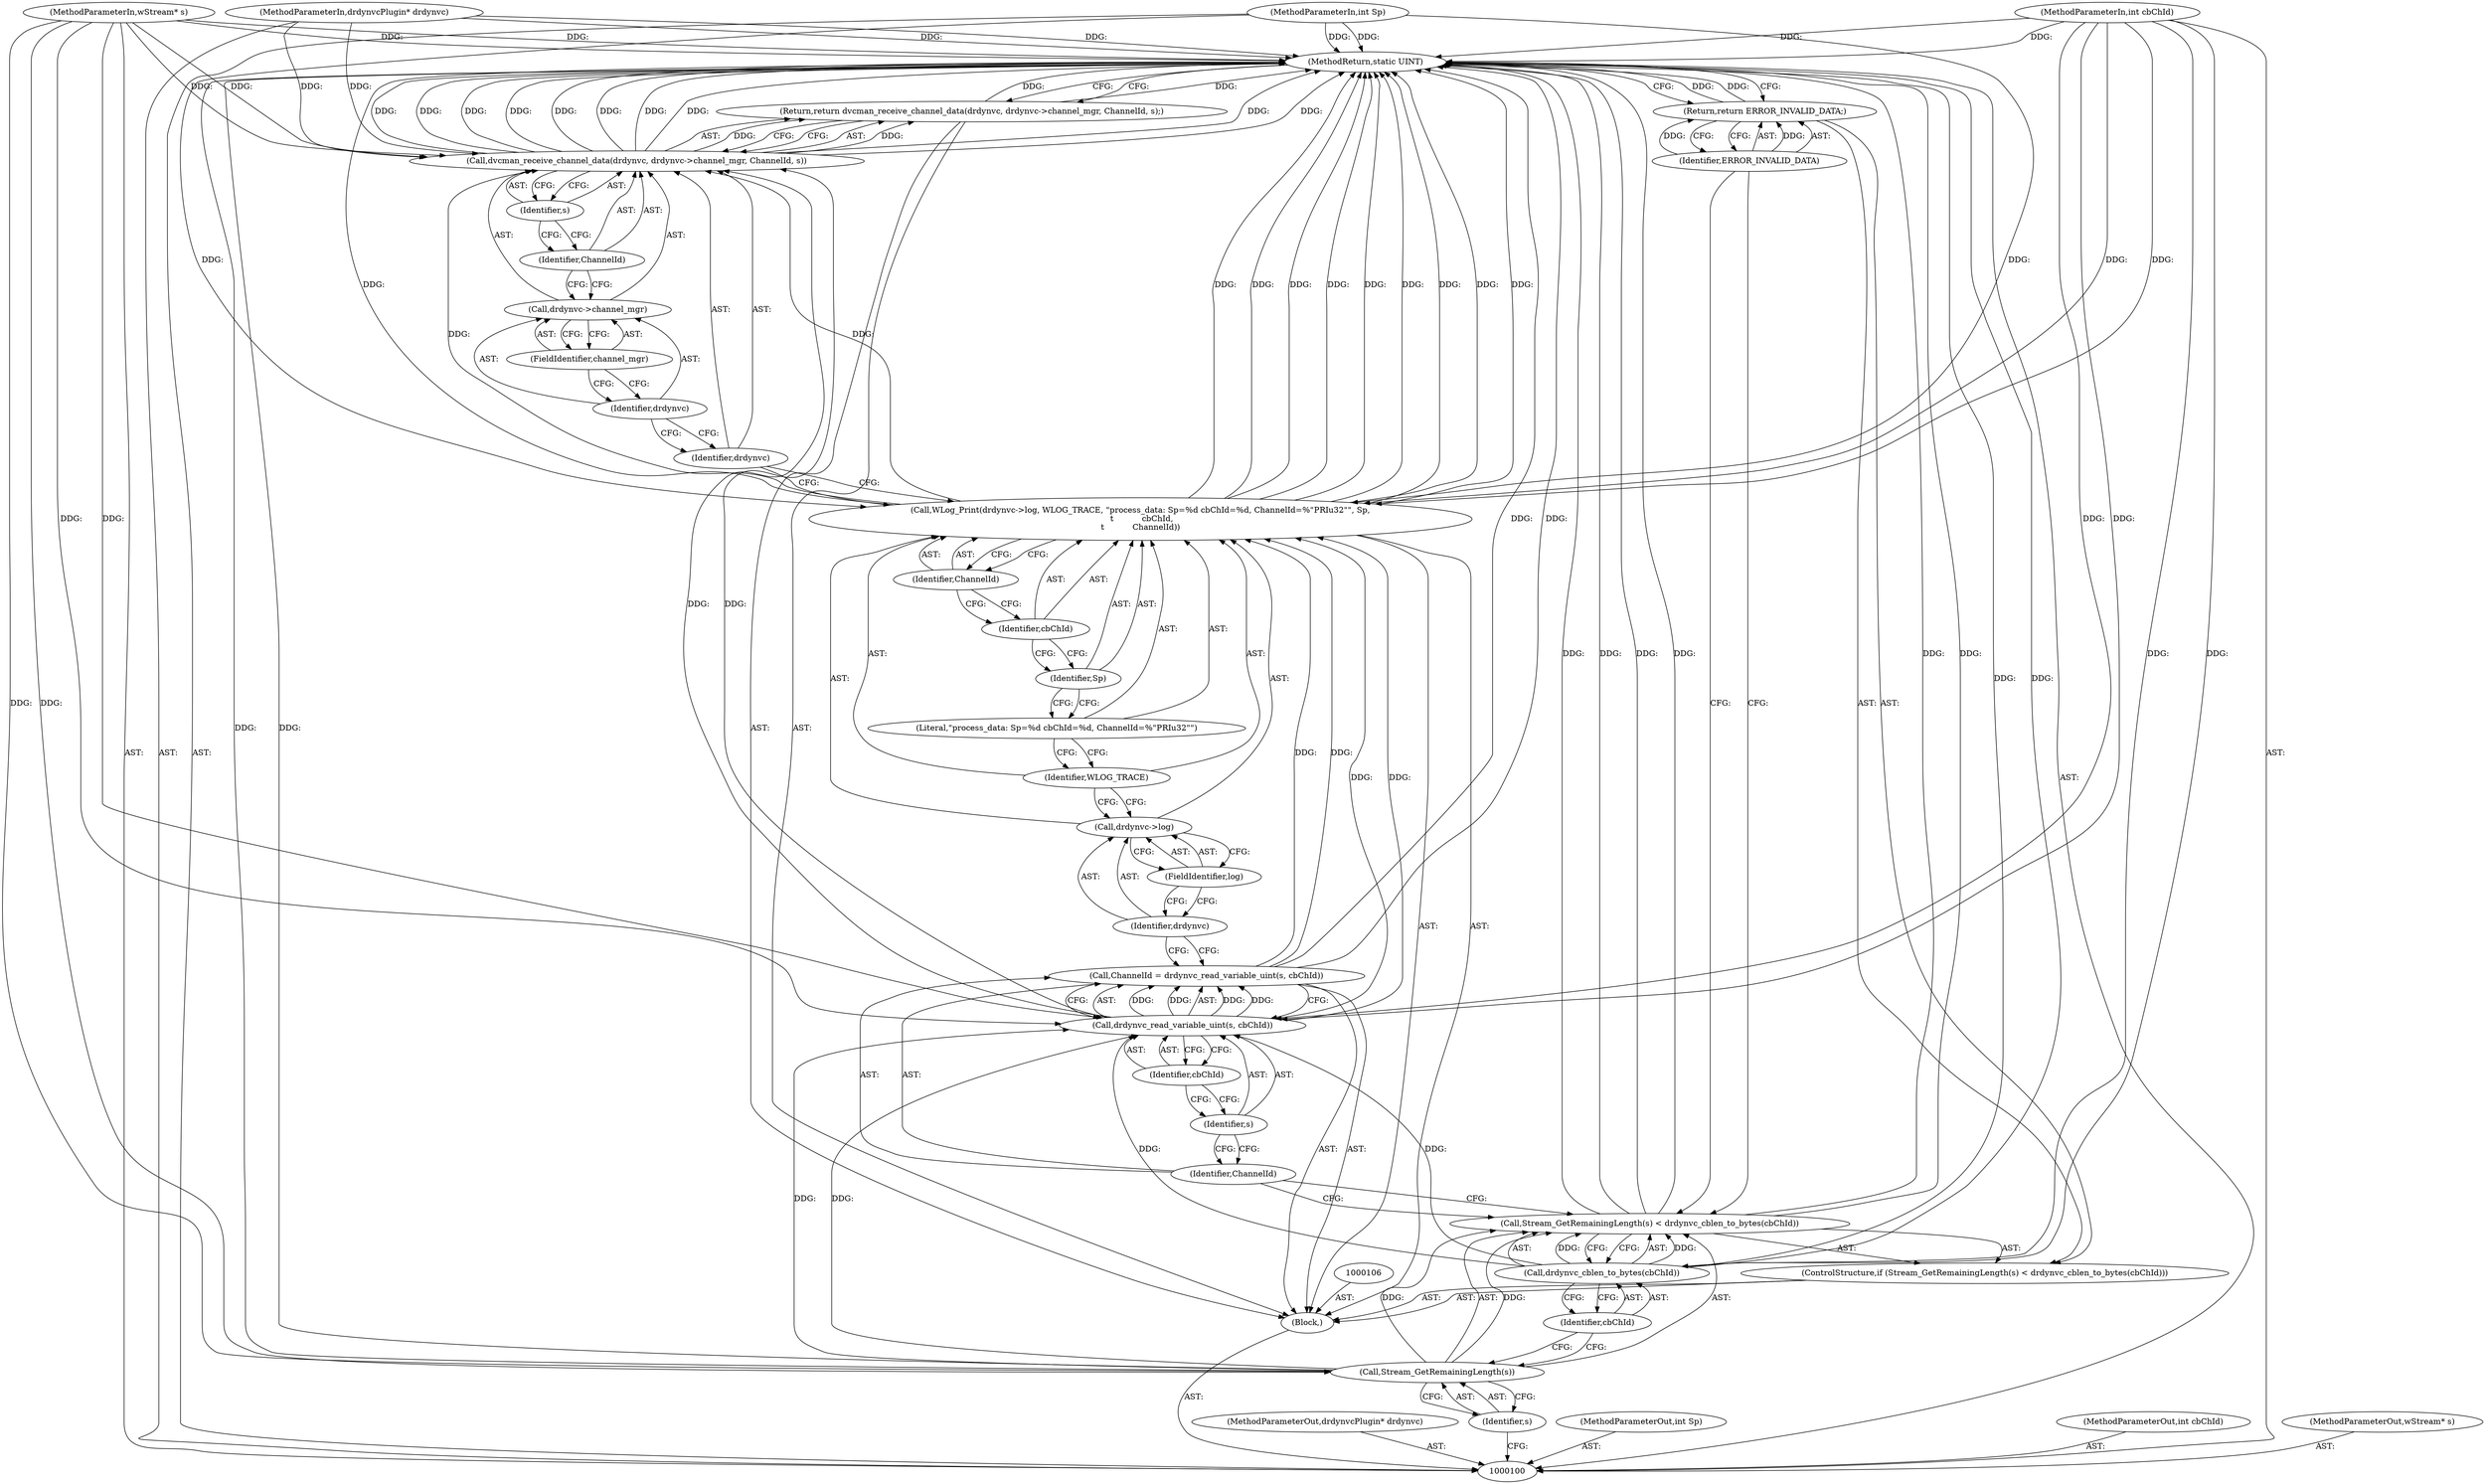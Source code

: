 digraph "0_FreeRDP_baee520e3dd9be6511c45a14c5f5e77784de1471_3" {
"1000137" [label="(MethodReturn,static UINT)"];
"1000101" [label="(MethodParameterIn,drdynvcPlugin* drdynvc)"];
"1000191" [label="(MethodParameterOut,drdynvcPlugin* drdynvc)"];
"1000102" [label="(MethodParameterIn,int Sp)"];
"1000192" [label="(MethodParameterOut,int Sp)"];
"1000103" [label="(MethodParameterIn,int cbChId)"];
"1000193" [label="(MethodParameterOut,int cbChId)"];
"1000121" [label="(Call,drdynvc->log)"];
"1000122" [label="(Identifier,drdynvc)"];
"1000120" [label="(Call,WLog_Print(drdynvc->log, WLOG_TRACE, \"process_data: Sp=%d cbChId=%d, ChannelId=%\"PRIu32\"\", Sp,\n \t           cbChId,\n\t           ChannelId))"];
"1000123" [label="(FieldIdentifier,log)"];
"1000124" [label="(Identifier,WLOG_TRACE)"];
"1000125" [label="(Literal,\"process_data: Sp=%d cbChId=%d, ChannelId=%\"PRIu32\"\")"];
"1000126" [label="(Identifier,Sp)"];
"1000127" [label="(Identifier,cbChId)"];
"1000128" [label="(Identifier,ChannelId)"];
"1000129" [label="(Return,return dvcman_receive_channel_data(drdynvc, drdynvc->channel_mgr, ChannelId, s);)"];
"1000131" [label="(Identifier,drdynvc)"];
"1000132" [label="(Call,drdynvc->channel_mgr)"];
"1000133" [label="(Identifier,drdynvc)"];
"1000134" [label="(FieldIdentifier,channel_mgr)"];
"1000135" [label="(Identifier,ChannelId)"];
"1000136" [label="(Identifier,s)"];
"1000130" [label="(Call,dvcman_receive_channel_data(drdynvc, drdynvc->channel_mgr, ChannelId, s))"];
"1000104" [label="(MethodParameterIn,wStream* s)"];
"1000194" [label="(MethodParameterOut,wStream* s)"];
"1000105" [label="(Block,)"];
"1000107" [label="(ControlStructure,if (Stream_GetRemainingLength(s) < drdynvc_cblen_to_bytes(cbChId)))"];
"1000110" [label="(Identifier,s)"];
"1000111" [label="(Call,drdynvc_cblen_to_bytes(cbChId))"];
"1000108" [label="(Call,Stream_GetRemainingLength(s) < drdynvc_cblen_to_bytes(cbChId))"];
"1000109" [label="(Call,Stream_GetRemainingLength(s))"];
"1000112" [label="(Identifier,cbChId)"];
"1000113" [label="(Return,return ERROR_INVALID_DATA;)"];
"1000114" [label="(Identifier,ERROR_INVALID_DATA)"];
"1000117" [label="(Call,drdynvc_read_variable_uint(s, cbChId))"];
"1000115" [label="(Call,ChannelId = drdynvc_read_variable_uint(s, cbChId))"];
"1000116" [label="(Identifier,ChannelId)"];
"1000118" [label="(Identifier,s)"];
"1000119" [label="(Identifier,cbChId)"];
"1000137" -> "1000100"  [label="AST: "];
"1000137" -> "1000113"  [label="CFG: "];
"1000137" -> "1000129"  [label="CFG: "];
"1000115" -> "1000137"  [label="DDG: "];
"1000108" -> "1000137"  [label="DDG: "];
"1000108" -> "1000137"  [label="DDG: "];
"1000108" -> "1000137"  [label="DDG: "];
"1000104" -> "1000137"  [label="DDG: "];
"1000130" -> "1000137"  [label="DDG: "];
"1000130" -> "1000137"  [label="DDG: "];
"1000130" -> "1000137"  [label="DDG: "];
"1000130" -> "1000137"  [label="DDG: "];
"1000130" -> "1000137"  [label="DDG: "];
"1000103" -> "1000137"  [label="DDG: "];
"1000120" -> "1000137"  [label="DDG: "];
"1000120" -> "1000137"  [label="DDG: "];
"1000120" -> "1000137"  [label="DDG: "];
"1000120" -> "1000137"  [label="DDG: "];
"1000120" -> "1000137"  [label="DDG: "];
"1000102" -> "1000137"  [label="DDG: "];
"1000111" -> "1000137"  [label="DDG: "];
"1000101" -> "1000137"  [label="DDG: "];
"1000109" -> "1000137"  [label="DDG: "];
"1000129" -> "1000137"  [label="DDG: "];
"1000113" -> "1000137"  [label="DDG: "];
"1000101" -> "1000100"  [label="AST: "];
"1000101" -> "1000137"  [label="DDG: "];
"1000101" -> "1000130"  [label="DDG: "];
"1000191" -> "1000100"  [label="AST: "];
"1000102" -> "1000100"  [label="AST: "];
"1000102" -> "1000137"  [label="DDG: "];
"1000102" -> "1000120"  [label="DDG: "];
"1000192" -> "1000100"  [label="AST: "];
"1000103" -> "1000100"  [label="AST: "];
"1000103" -> "1000137"  [label="DDG: "];
"1000103" -> "1000111"  [label="DDG: "];
"1000103" -> "1000117"  [label="DDG: "];
"1000103" -> "1000120"  [label="DDG: "];
"1000193" -> "1000100"  [label="AST: "];
"1000121" -> "1000120"  [label="AST: "];
"1000121" -> "1000123"  [label="CFG: "];
"1000122" -> "1000121"  [label="AST: "];
"1000123" -> "1000121"  [label="AST: "];
"1000124" -> "1000121"  [label="CFG: "];
"1000122" -> "1000121"  [label="AST: "];
"1000122" -> "1000115"  [label="CFG: "];
"1000123" -> "1000122"  [label="CFG: "];
"1000120" -> "1000105"  [label="AST: "];
"1000120" -> "1000128"  [label="CFG: "];
"1000121" -> "1000120"  [label="AST: "];
"1000124" -> "1000120"  [label="AST: "];
"1000125" -> "1000120"  [label="AST: "];
"1000126" -> "1000120"  [label="AST: "];
"1000127" -> "1000120"  [label="AST: "];
"1000128" -> "1000120"  [label="AST: "];
"1000131" -> "1000120"  [label="CFG: "];
"1000120" -> "1000137"  [label="DDG: "];
"1000120" -> "1000137"  [label="DDG: "];
"1000120" -> "1000137"  [label="DDG: "];
"1000120" -> "1000137"  [label="DDG: "];
"1000120" -> "1000137"  [label="DDG: "];
"1000102" -> "1000120"  [label="DDG: "];
"1000117" -> "1000120"  [label="DDG: "];
"1000103" -> "1000120"  [label="DDG: "];
"1000115" -> "1000120"  [label="DDG: "];
"1000120" -> "1000130"  [label="DDG: "];
"1000123" -> "1000121"  [label="AST: "];
"1000123" -> "1000122"  [label="CFG: "];
"1000121" -> "1000123"  [label="CFG: "];
"1000124" -> "1000120"  [label="AST: "];
"1000124" -> "1000121"  [label="CFG: "];
"1000125" -> "1000124"  [label="CFG: "];
"1000125" -> "1000120"  [label="AST: "];
"1000125" -> "1000124"  [label="CFG: "];
"1000126" -> "1000125"  [label="CFG: "];
"1000126" -> "1000120"  [label="AST: "];
"1000126" -> "1000125"  [label="CFG: "];
"1000127" -> "1000126"  [label="CFG: "];
"1000127" -> "1000120"  [label="AST: "];
"1000127" -> "1000126"  [label="CFG: "];
"1000128" -> "1000127"  [label="CFG: "];
"1000128" -> "1000120"  [label="AST: "];
"1000128" -> "1000127"  [label="CFG: "];
"1000120" -> "1000128"  [label="CFG: "];
"1000129" -> "1000105"  [label="AST: "];
"1000129" -> "1000130"  [label="CFG: "];
"1000130" -> "1000129"  [label="AST: "];
"1000137" -> "1000129"  [label="CFG: "];
"1000129" -> "1000137"  [label="DDG: "];
"1000130" -> "1000129"  [label="DDG: "];
"1000131" -> "1000130"  [label="AST: "];
"1000131" -> "1000120"  [label="CFG: "];
"1000133" -> "1000131"  [label="CFG: "];
"1000132" -> "1000130"  [label="AST: "];
"1000132" -> "1000134"  [label="CFG: "];
"1000133" -> "1000132"  [label="AST: "];
"1000134" -> "1000132"  [label="AST: "];
"1000135" -> "1000132"  [label="CFG: "];
"1000133" -> "1000132"  [label="AST: "];
"1000133" -> "1000131"  [label="CFG: "];
"1000134" -> "1000133"  [label="CFG: "];
"1000134" -> "1000132"  [label="AST: "];
"1000134" -> "1000133"  [label="CFG: "];
"1000132" -> "1000134"  [label="CFG: "];
"1000135" -> "1000130"  [label="AST: "];
"1000135" -> "1000132"  [label="CFG: "];
"1000136" -> "1000135"  [label="CFG: "];
"1000136" -> "1000130"  [label="AST: "];
"1000136" -> "1000135"  [label="CFG: "];
"1000130" -> "1000136"  [label="CFG: "];
"1000130" -> "1000129"  [label="AST: "];
"1000130" -> "1000136"  [label="CFG: "];
"1000131" -> "1000130"  [label="AST: "];
"1000132" -> "1000130"  [label="AST: "];
"1000135" -> "1000130"  [label="AST: "];
"1000136" -> "1000130"  [label="AST: "];
"1000129" -> "1000130"  [label="CFG: "];
"1000130" -> "1000137"  [label="DDG: "];
"1000130" -> "1000137"  [label="DDG: "];
"1000130" -> "1000137"  [label="DDG: "];
"1000130" -> "1000137"  [label="DDG: "];
"1000130" -> "1000137"  [label="DDG: "];
"1000130" -> "1000129"  [label="DDG: "];
"1000101" -> "1000130"  [label="DDG: "];
"1000120" -> "1000130"  [label="DDG: "];
"1000117" -> "1000130"  [label="DDG: "];
"1000104" -> "1000130"  [label="DDG: "];
"1000104" -> "1000100"  [label="AST: "];
"1000104" -> "1000137"  [label="DDG: "];
"1000104" -> "1000109"  [label="DDG: "];
"1000104" -> "1000117"  [label="DDG: "];
"1000104" -> "1000130"  [label="DDG: "];
"1000194" -> "1000100"  [label="AST: "];
"1000105" -> "1000100"  [label="AST: "];
"1000106" -> "1000105"  [label="AST: "];
"1000107" -> "1000105"  [label="AST: "];
"1000115" -> "1000105"  [label="AST: "];
"1000120" -> "1000105"  [label="AST: "];
"1000129" -> "1000105"  [label="AST: "];
"1000107" -> "1000105"  [label="AST: "];
"1000108" -> "1000107"  [label="AST: "];
"1000113" -> "1000107"  [label="AST: "];
"1000110" -> "1000109"  [label="AST: "];
"1000110" -> "1000100"  [label="CFG: "];
"1000109" -> "1000110"  [label="CFG: "];
"1000111" -> "1000108"  [label="AST: "];
"1000111" -> "1000112"  [label="CFG: "];
"1000112" -> "1000111"  [label="AST: "];
"1000108" -> "1000111"  [label="CFG: "];
"1000111" -> "1000137"  [label="DDG: "];
"1000111" -> "1000108"  [label="DDG: "];
"1000103" -> "1000111"  [label="DDG: "];
"1000111" -> "1000117"  [label="DDG: "];
"1000108" -> "1000107"  [label="AST: "];
"1000108" -> "1000111"  [label="CFG: "];
"1000109" -> "1000108"  [label="AST: "];
"1000111" -> "1000108"  [label="AST: "];
"1000114" -> "1000108"  [label="CFG: "];
"1000116" -> "1000108"  [label="CFG: "];
"1000108" -> "1000137"  [label="DDG: "];
"1000108" -> "1000137"  [label="DDG: "];
"1000108" -> "1000137"  [label="DDG: "];
"1000109" -> "1000108"  [label="DDG: "];
"1000111" -> "1000108"  [label="DDG: "];
"1000109" -> "1000108"  [label="AST: "];
"1000109" -> "1000110"  [label="CFG: "];
"1000110" -> "1000109"  [label="AST: "];
"1000112" -> "1000109"  [label="CFG: "];
"1000109" -> "1000137"  [label="DDG: "];
"1000109" -> "1000108"  [label="DDG: "];
"1000104" -> "1000109"  [label="DDG: "];
"1000109" -> "1000117"  [label="DDG: "];
"1000112" -> "1000111"  [label="AST: "];
"1000112" -> "1000109"  [label="CFG: "];
"1000111" -> "1000112"  [label="CFG: "];
"1000113" -> "1000107"  [label="AST: "];
"1000113" -> "1000114"  [label="CFG: "];
"1000114" -> "1000113"  [label="AST: "];
"1000137" -> "1000113"  [label="CFG: "];
"1000113" -> "1000137"  [label="DDG: "];
"1000114" -> "1000113"  [label="DDG: "];
"1000114" -> "1000113"  [label="AST: "];
"1000114" -> "1000108"  [label="CFG: "];
"1000113" -> "1000114"  [label="CFG: "];
"1000114" -> "1000113"  [label="DDG: "];
"1000117" -> "1000115"  [label="AST: "];
"1000117" -> "1000119"  [label="CFG: "];
"1000118" -> "1000117"  [label="AST: "];
"1000119" -> "1000117"  [label="AST: "];
"1000115" -> "1000117"  [label="CFG: "];
"1000117" -> "1000115"  [label="DDG: "];
"1000117" -> "1000115"  [label="DDG: "];
"1000109" -> "1000117"  [label="DDG: "];
"1000104" -> "1000117"  [label="DDG: "];
"1000111" -> "1000117"  [label="DDG: "];
"1000103" -> "1000117"  [label="DDG: "];
"1000117" -> "1000120"  [label="DDG: "];
"1000117" -> "1000130"  [label="DDG: "];
"1000115" -> "1000105"  [label="AST: "];
"1000115" -> "1000117"  [label="CFG: "];
"1000116" -> "1000115"  [label="AST: "];
"1000117" -> "1000115"  [label="AST: "];
"1000122" -> "1000115"  [label="CFG: "];
"1000115" -> "1000137"  [label="DDG: "];
"1000117" -> "1000115"  [label="DDG: "];
"1000117" -> "1000115"  [label="DDG: "];
"1000115" -> "1000120"  [label="DDG: "];
"1000116" -> "1000115"  [label="AST: "];
"1000116" -> "1000108"  [label="CFG: "];
"1000118" -> "1000116"  [label="CFG: "];
"1000118" -> "1000117"  [label="AST: "];
"1000118" -> "1000116"  [label="CFG: "];
"1000119" -> "1000118"  [label="CFG: "];
"1000119" -> "1000117"  [label="AST: "];
"1000119" -> "1000118"  [label="CFG: "];
"1000117" -> "1000119"  [label="CFG: "];
}
